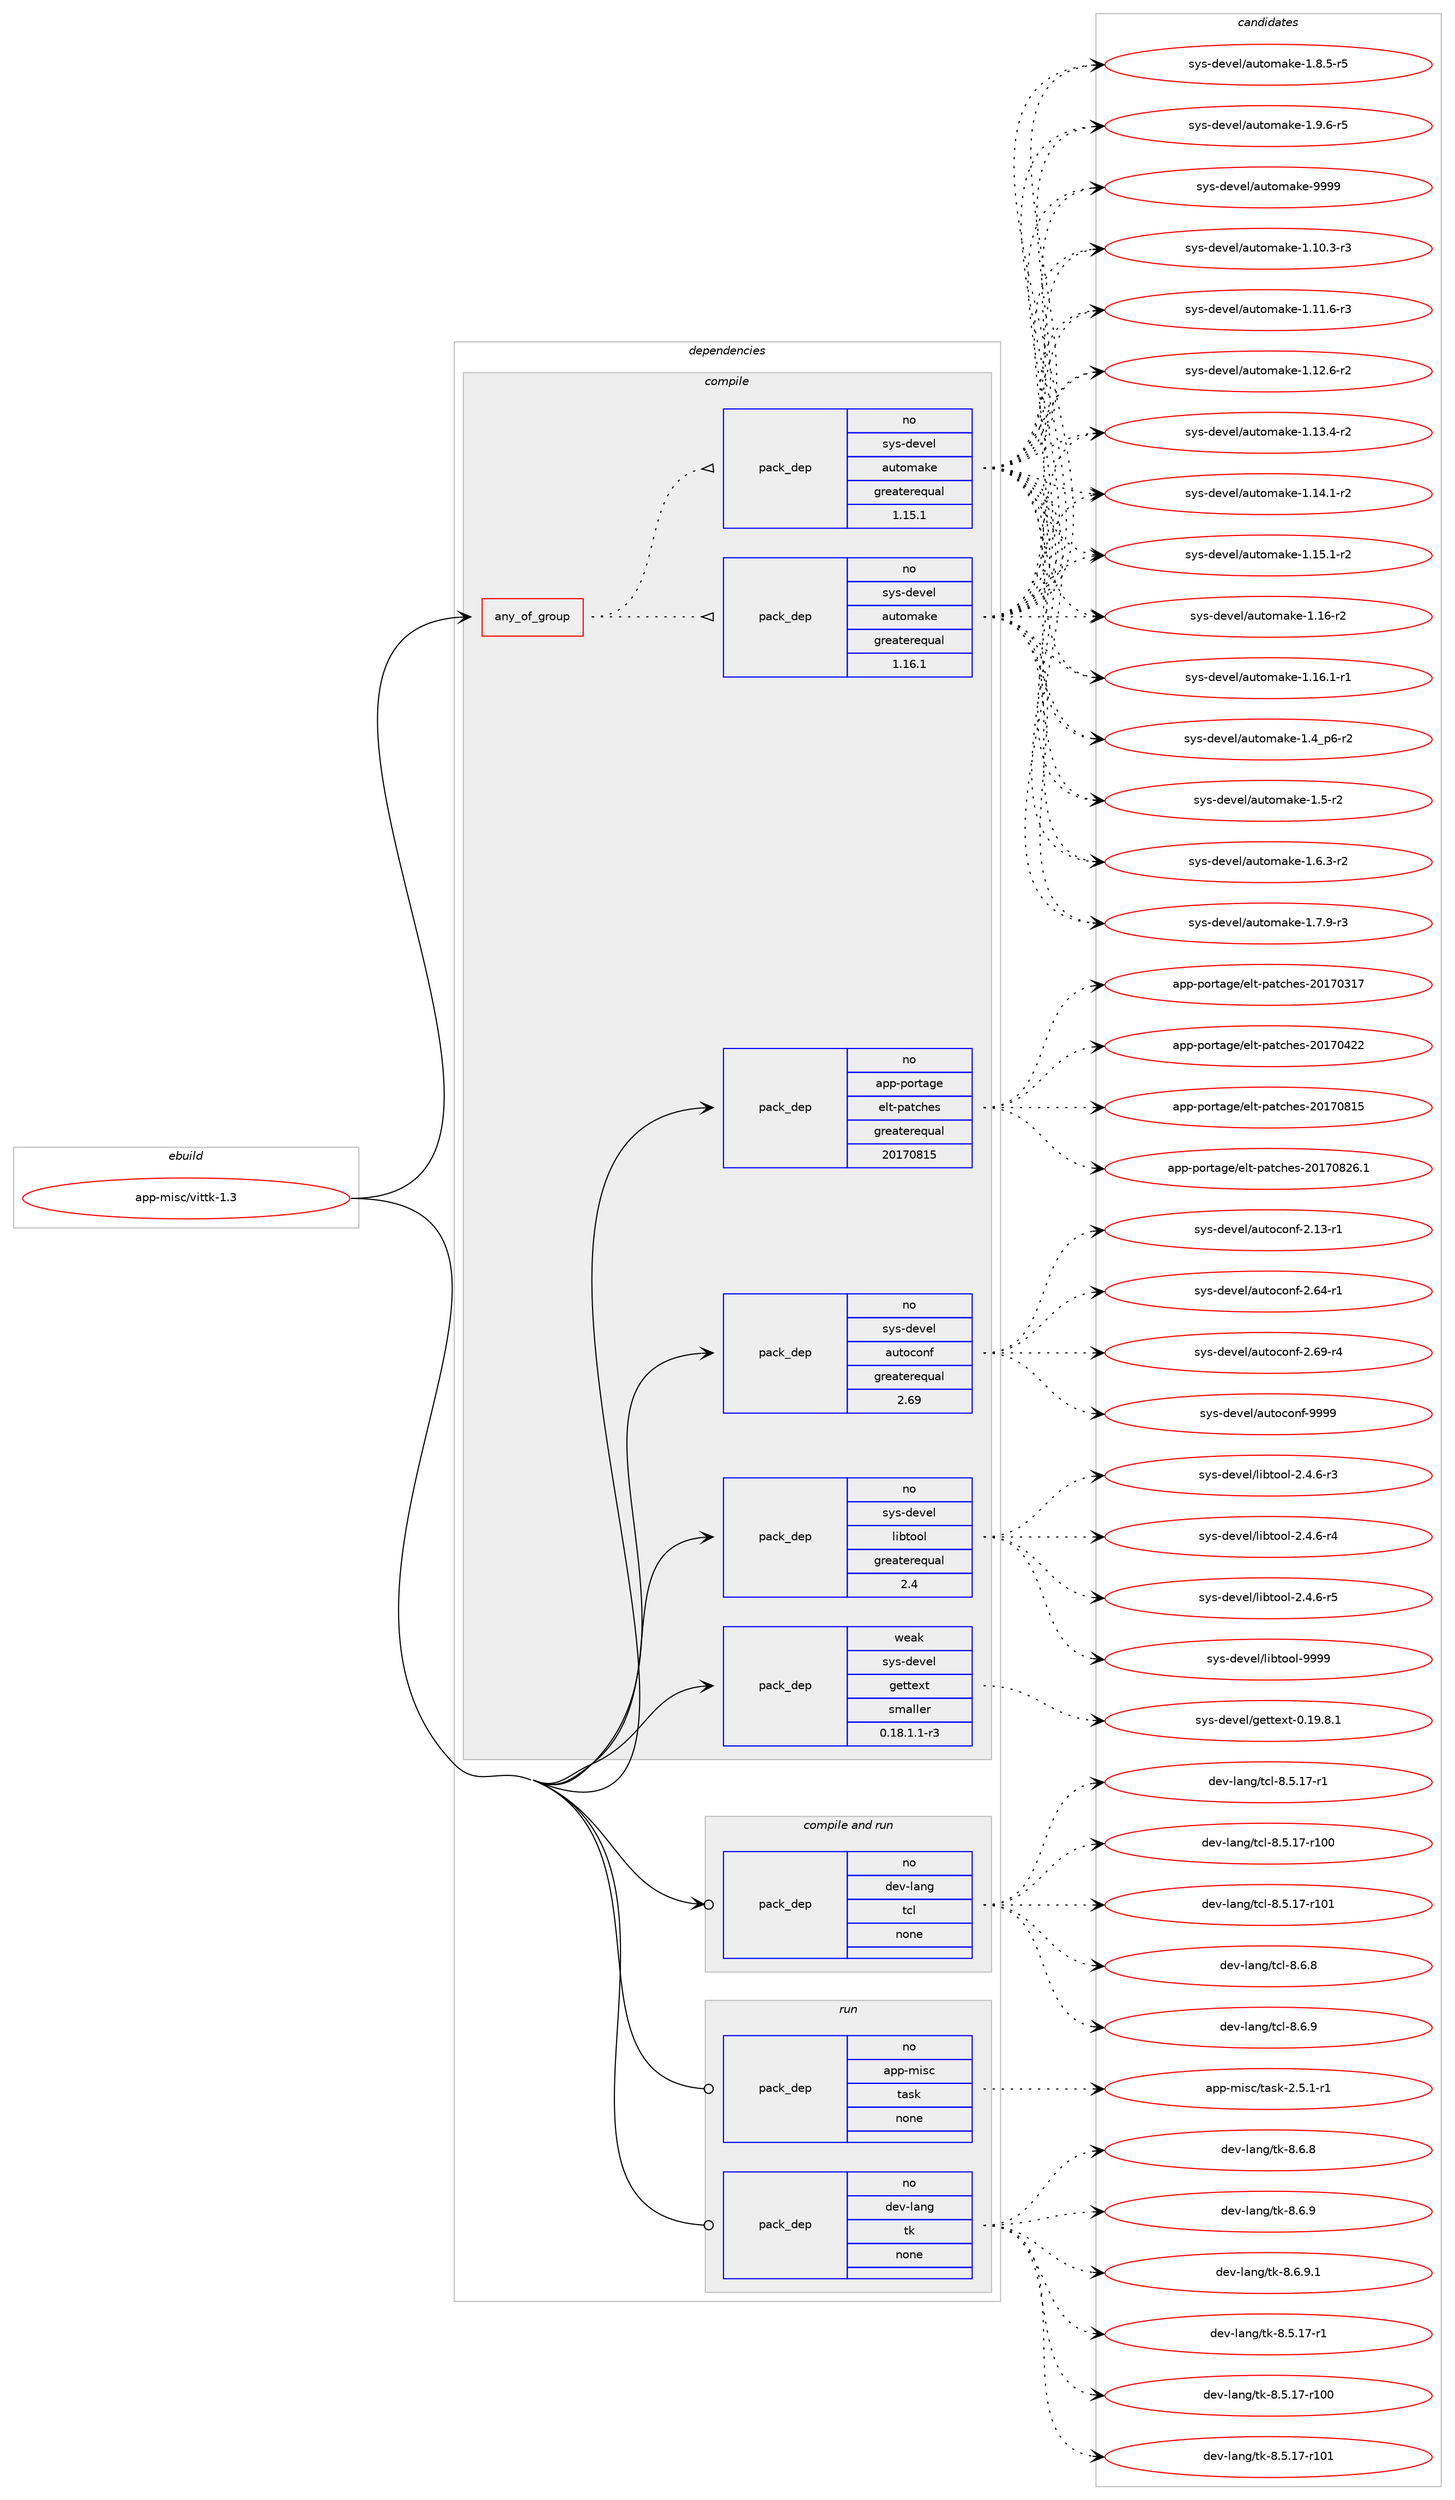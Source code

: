 digraph prolog {

# *************
# Graph options
# *************

newrank=true;
concentrate=true;
compound=true;
graph [rankdir=LR,fontname=Helvetica,fontsize=10,ranksep=1.5];#, ranksep=2.5, nodesep=0.2];
edge  [arrowhead=vee];
node  [fontname=Helvetica,fontsize=10];

# **********
# The ebuild
# **********

subgraph cluster_leftcol {
color=gray;
rank=same;
label=<<i>ebuild</i>>;
id [label="app-misc/vittk-1.3", color=red, width=4, href="../app-misc/vittk-1.3.svg"];
}

# ****************
# The dependencies
# ****************

subgraph cluster_midcol {
color=gray;
label=<<i>dependencies</i>>;
subgraph cluster_compile {
fillcolor="#eeeeee";
style=filled;
label=<<i>compile</i>>;
subgraph any19747 {
dependency1301645 [label=<<TABLE BORDER="0" CELLBORDER="1" CELLSPACING="0" CELLPADDING="4"><TR><TD CELLPADDING="10">any_of_group</TD></TR></TABLE>>, shape=none, color=red];subgraph pack927376 {
dependency1301646 [label=<<TABLE BORDER="0" CELLBORDER="1" CELLSPACING="0" CELLPADDING="4" WIDTH="220"><TR><TD ROWSPAN="6" CELLPADDING="30">pack_dep</TD></TR><TR><TD WIDTH="110">no</TD></TR><TR><TD>sys-devel</TD></TR><TR><TD>automake</TD></TR><TR><TD>greaterequal</TD></TR><TR><TD>1.16.1</TD></TR></TABLE>>, shape=none, color=blue];
}
dependency1301645:e -> dependency1301646:w [weight=20,style="dotted",arrowhead="oinv"];
subgraph pack927377 {
dependency1301647 [label=<<TABLE BORDER="0" CELLBORDER="1" CELLSPACING="0" CELLPADDING="4" WIDTH="220"><TR><TD ROWSPAN="6" CELLPADDING="30">pack_dep</TD></TR><TR><TD WIDTH="110">no</TD></TR><TR><TD>sys-devel</TD></TR><TR><TD>automake</TD></TR><TR><TD>greaterequal</TD></TR><TR><TD>1.15.1</TD></TR></TABLE>>, shape=none, color=blue];
}
dependency1301645:e -> dependency1301647:w [weight=20,style="dotted",arrowhead="oinv"];
}
id:e -> dependency1301645:w [weight=20,style="solid",arrowhead="vee"];
subgraph pack927378 {
dependency1301648 [label=<<TABLE BORDER="0" CELLBORDER="1" CELLSPACING="0" CELLPADDING="4" WIDTH="220"><TR><TD ROWSPAN="6" CELLPADDING="30">pack_dep</TD></TR><TR><TD WIDTH="110">no</TD></TR><TR><TD>app-portage</TD></TR><TR><TD>elt-patches</TD></TR><TR><TD>greaterequal</TD></TR><TR><TD>20170815</TD></TR></TABLE>>, shape=none, color=blue];
}
id:e -> dependency1301648:w [weight=20,style="solid",arrowhead="vee"];
subgraph pack927379 {
dependency1301649 [label=<<TABLE BORDER="0" CELLBORDER="1" CELLSPACING="0" CELLPADDING="4" WIDTH="220"><TR><TD ROWSPAN="6" CELLPADDING="30">pack_dep</TD></TR><TR><TD WIDTH="110">no</TD></TR><TR><TD>sys-devel</TD></TR><TR><TD>autoconf</TD></TR><TR><TD>greaterequal</TD></TR><TR><TD>2.69</TD></TR></TABLE>>, shape=none, color=blue];
}
id:e -> dependency1301649:w [weight=20,style="solid",arrowhead="vee"];
subgraph pack927380 {
dependency1301650 [label=<<TABLE BORDER="0" CELLBORDER="1" CELLSPACING="0" CELLPADDING="4" WIDTH="220"><TR><TD ROWSPAN="6" CELLPADDING="30">pack_dep</TD></TR><TR><TD WIDTH="110">no</TD></TR><TR><TD>sys-devel</TD></TR><TR><TD>libtool</TD></TR><TR><TD>greaterequal</TD></TR><TR><TD>2.4</TD></TR></TABLE>>, shape=none, color=blue];
}
id:e -> dependency1301650:w [weight=20,style="solid",arrowhead="vee"];
subgraph pack927381 {
dependency1301651 [label=<<TABLE BORDER="0" CELLBORDER="1" CELLSPACING="0" CELLPADDING="4" WIDTH="220"><TR><TD ROWSPAN="6" CELLPADDING="30">pack_dep</TD></TR><TR><TD WIDTH="110">weak</TD></TR><TR><TD>sys-devel</TD></TR><TR><TD>gettext</TD></TR><TR><TD>smaller</TD></TR><TR><TD>0.18.1.1-r3</TD></TR></TABLE>>, shape=none, color=blue];
}
id:e -> dependency1301651:w [weight=20,style="solid",arrowhead="vee"];
}
subgraph cluster_compileandrun {
fillcolor="#eeeeee";
style=filled;
label=<<i>compile and run</i>>;
subgraph pack927382 {
dependency1301652 [label=<<TABLE BORDER="0" CELLBORDER="1" CELLSPACING="0" CELLPADDING="4" WIDTH="220"><TR><TD ROWSPAN="6" CELLPADDING="30">pack_dep</TD></TR><TR><TD WIDTH="110">no</TD></TR><TR><TD>dev-lang</TD></TR><TR><TD>tcl</TD></TR><TR><TD>none</TD></TR><TR><TD></TD></TR></TABLE>>, shape=none, color=blue];
}
id:e -> dependency1301652:w [weight=20,style="solid",arrowhead="odotvee"];
}
subgraph cluster_run {
fillcolor="#eeeeee";
style=filled;
label=<<i>run</i>>;
subgraph pack927383 {
dependency1301653 [label=<<TABLE BORDER="0" CELLBORDER="1" CELLSPACING="0" CELLPADDING="4" WIDTH="220"><TR><TD ROWSPAN="6" CELLPADDING="30">pack_dep</TD></TR><TR><TD WIDTH="110">no</TD></TR><TR><TD>app-misc</TD></TR><TR><TD>task</TD></TR><TR><TD>none</TD></TR><TR><TD></TD></TR></TABLE>>, shape=none, color=blue];
}
id:e -> dependency1301653:w [weight=20,style="solid",arrowhead="odot"];
subgraph pack927384 {
dependency1301654 [label=<<TABLE BORDER="0" CELLBORDER="1" CELLSPACING="0" CELLPADDING="4" WIDTH="220"><TR><TD ROWSPAN="6" CELLPADDING="30">pack_dep</TD></TR><TR><TD WIDTH="110">no</TD></TR><TR><TD>dev-lang</TD></TR><TR><TD>tk</TD></TR><TR><TD>none</TD></TR><TR><TD></TD></TR></TABLE>>, shape=none, color=blue];
}
id:e -> dependency1301654:w [weight=20,style="solid",arrowhead="odot"];
}
}

# **************
# The candidates
# **************

subgraph cluster_choices {
rank=same;
color=gray;
label=<<i>candidates</i>>;

subgraph choice927376 {
color=black;
nodesep=1;
choice11512111545100101118101108479711711611110997107101454946494846514511451 [label="sys-devel/automake-1.10.3-r3", color=red, width=4,href="../sys-devel/automake-1.10.3-r3.svg"];
choice11512111545100101118101108479711711611110997107101454946494946544511451 [label="sys-devel/automake-1.11.6-r3", color=red, width=4,href="../sys-devel/automake-1.11.6-r3.svg"];
choice11512111545100101118101108479711711611110997107101454946495046544511450 [label="sys-devel/automake-1.12.6-r2", color=red, width=4,href="../sys-devel/automake-1.12.6-r2.svg"];
choice11512111545100101118101108479711711611110997107101454946495146524511450 [label="sys-devel/automake-1.13.4-r2", color=red, width=4,href="../sys-devel/automake-1.13.4-r2.svg"];
choice11512111545100101118101108479711711611110997107101454946495246494511450 [label="sys-devel/automake-1.14.1-r2", color=red, width=4,href="../sys-devel/automake-1.14.1-r2.svg"];
choice11512111545100101118101108479711711611110997107101454946495346494511450 [label="sys-devel/automake-1.15.1-r2", color=red, width=4,href="../sys-devel/automake-1.15.1-r2.svg"];
choice1151211154510010111810110847971171161111099710710145494649544511450 [label="sys-devel/automake-1.16-r2", color=red, width=4,href="../sys-devel/automake-1.16-r2.svg"];
choice11512111545100101118101108479711711611110997107101454946495446494511449 [label="sys-devel/automake-1.16.1-r1", color=red, width=4,href="../sys-devel/automake-1.16.1-r1.svg"];
choice115121115451001011181011084797117116111109971071014549465295112544511450 [label="sys-devel/automake-1.4_p6-r2", color=red, width=4,href="../sys-devel/automake-1.4_p6-r2.svg"];
choice11512111545100101118101108479711711611110997107101454946534511450 [label="sys-devel/automake-1.5-r2", color=red, width=4,href="../sys-devel/automake-1.5-r2.svg"];
choice115121115451001011181011084797117116111109971071014549465446514511450 [label="sys-devel/automake-1.6.3-r2", color=red, width=4,href="../sys-devel/automake-1.6.3-r2.svg"];
choice115121115451001011181011084797117116111109971071014549465546574511451 [label="sys-devel/automake-1.7.9-r3", color=red, width=4,href="../sys-devel/automake-1.7.9-r3.svg"];
choice115121115451001011181011084797117116111109971071014549465646534511453 [label="sys-devel/automake-1.8.5-r5", color=red, width=4,href="../sys-devel/automake-1.8.5-r5.svg"];
choice115121115451001011181011084797117116111109971071014549465746544511453 [label="sys-devel/automake-1.9.6-r5", color=red, width=4,href="../sys-devel/automake-1.9.6-r5.svg"];
choice115121115451001011181011084797117116111109971071014557575757 [label="sys-devel/automake-9999", color=red, width=4,href="../sys-devel/automake-9999.svg"];
dependency1301646:e -> choice11512111545100101118101108479711711611110997107101454946494846514511451:w [style=dotted,weight="100"];
dependency1301646:e -> choice11512111545100101118101108479711711611110997107101454946494946544511451:w [style=dotted,weight="100"];
dependency1301646:e -> choice11512111545100101118101108479711711611110997107101454946495046544511450:w [style=dotted,weight="100"];
dependency1301646:e -> choice11512111545100101118101108479711711611110997107101454946495146524511450:w [style=dotted,weight="100"];
dependency1301646:e -> choice11512111545100101118101108479711711611110997107101454946495246494511450:w [style=dotted,weight="100"];
dependency1301646:e -> choice11512111545100101118101108479711711611110997107101454946495346494511450:w [style=dotted,weight="100"];
dependency1301646:e -> choice1151211154510010111810110847971171161111099710710145494649544511450:w [style=dotted,weight="100"];
dependency1301646:e -> choice11512111545100101118101108479711711611110997107101454946495446494511449:w [style=dotted,weight="100"];
dependency1301646:e -> choice115121115451001011181011084797117116111109971071014549465295112544511450:w [style=dotted,weight="100"];
dependency1301646:e -> choice11512111545100101118101108479711711611110997107101454946534511450:w [style=dotted,weight="100"];
dependency1301646:e -> choice115121115451001011181011084797117116111109971071014549465446514511450:w [style=dotted,weight="100"];
dependency1301646:e -> choice115121115451001011181011084797117116111109971071014549465546574511451:w [style=dotted,weight="100"];
dependency1301646:e -> choice115121115451001011181011084797117116111109971071014549465646534511453:w [style=dotted,weight="100"];
dependency1301646:e -> choice115121115451001011181011084797117116111109971071014549465746544511453:w [style=dotted,weight="100"];
dependency1301646:e -> choice115121115451001011181011084797117116111109971071014557575757:w [style=dotted,weight="100"];
}
subgraph choice927377 {
color=black;
nodesep=1;
choice11512111545100101118101108479711711611110997107101454946494846514511451 [label="sys-devel/automake-1.10.3-r3", color=red, width=4,href="../sys-devel/automake-1.10.3-r3.svg"];
choice11512111545100101118101108479711711611110997107101454946494946544511451 [label="sys-devel/automake-1.11.6-r3", color=red, width=4,href="../sys-devel/automake-1.11.6-r3.svg"];
choice11512111545100101118101108479711711611110997107101454946495046544511450 [label="sys-devel/automake-1.12.6-r2", color=red, width=4,href="../sys-devel/automake-1.12.6-r2.svg"];
choice11512111545100101118101108479711711611110997107101454946495146524511450 [label="sys-devel/automake-1.13.4-r2", color=red, width=4,href="../sys-devel/automake-1.13.4-r2.svg"];
choice11512111545100101118101108479711711611110997107101454946495246494511450 [label="sys-devel/automake-1.14.1-r2", color=red, width=4,href="../sys-devel/automake-1.14.1-r2.svg"];
choice11512111545100101118101108479711711611110997107101454946495346494511450 [label="sys-devel/automake-1.15.1-r2", color=red, width=4,href="../sys-devel/automake-1.15.1-r2.svg"];
choice1151211154510010111810110847971171161111099710710145494649544511450 [label="sys-devel/automake-1.16-r2", color=red, width=4,href="../sys-devel/automake-1.16-r2.svg"];
choice11512111545100101118101108479711711611110997107101454946495446494511449 [label="sys-devel/automake-1.16.1-r1", color=red, width=4,href="../sys-devel/automake-1.16.1-r1.svg"];
choice115121115451001011181011084797117116111109971071014549465295112544511450 [label="sys-devel/automake-1.4_p6-r2", color=red, width=4,href="../sys-devel/automake-1.4_p6-r2.svg"];
choice11512111545100101118101108479711711611110997107101454946534511450 [label="sys-devel/automake-1.5-r2", color=red, width=4,href="../sys-devel/automake-1.5-r2.svg"];
choice115121115451001011181011084797117116111109971071014549465446514511450 [label="sys-devel/automake-1.6.3-r2", color=red, width=4,href="../sys-devel/automake-1.6.3-r2.svg"];
choice115121115451001011181011084797117116111109971071014549465546574511451 [label="sys-devel/automake-1.7.9-r3", color=red, width=4,href="../sys-devel/automake-1.7.9-r3.svg"];
choice115121115451001011181011084797117116111109971071014549465646534511453 [label="sys-devel/automake-1.8.5-r5", color=red, width=4,href="../sys-devel/automake-1.8.5-r5.svg"];
choice115121115451001011181011084797117116111109971071014549465746544511453 [label="sys-devel/automake-1.9.6-r5", color=red, width=4,href="../sys-devel/automake-1.9.6-r5.svg"];
choice115121115451001011181011084797117116111109971071014557575757 [label="sys-devel/automake-9999", color=red, width=4,href="../sys-devel/automake-9999.svg"];
dependency1301647:e -> choice11512111545100101118101108479711711611110997107101454946494846514511451:w [style=dotted,weight="100"];
dependency1301647:e -> choice11512111545100101118101108479711711611110997107101454946494946544511451:w [style=dotted,weight="100"];
dependency1301647:e -> choice11512111545100101118101108479711711611110997107101454946495046544511450:w [style=dotted,weight="100"];
dependency1301647:e -> choice11512111545100101118101108479711711611110997107101454946495146524511450:w [style=dotted,weight="100"];
dependency1301647:e -> choice11512111545100101118101108479711711611110997107101454946495246494511450:w [style=dotted,weight="100"];
dependency1301647:e -> choice11512111545100101118101108479711711611110997107101454946495346494511450:w [style=dotted,weight="100"];
dependency1301647:e -> choice1151211154510010111810110847971171161111099710710145494649544511450:w [style=dotted,weight="100"];
dependency1301647:e -> choice11512111545100101118101108479711711611110997107101454946495446494511449:w [style=dotted,weight="100"];
dependency1301647:e -> choice115121115451001011181011084797117116111109971071014549465295112544511450:w [style=dotted,weight="100"];
dependency1301647:e -> choice11512111545100101118101108479711711611110997107101454946534511450:w [style=dotted,weight="100"];
dependency1301647:e -> choice115121115451001011181011084797117116111109971071014549465446514511450:w [style=dotted,weight="100"];
dependency1301647:e -> choice115121115451001011181011084797117116111109971071014549465546574511451:w [style=dotted,weight="100"];
dependency1301647:e -> choice115121115451001011181011084797117116111109971071014549465646534511453:w [style=dotted,weight="100"];
dependency1301647:e -> choice115121115451001011181011084797117116111109971071014549465746544511453:w [style=dotted,weight="100"];
dependency1301647:e -> choice115121115451001011181011084797117116111109971071014557575757:w [style=dotted,weight="100"];
}
subgraph choice927378 {
color=black;
nodesep=1;
choice97112112451121111141169710310147101108116451129711699104101115455048495548514955 [label="app-portage/elt-patches-20170317", color=red, width=4,href="../app-portage/elt-patches-20170317.svg"];
choice97112112451121111141169710310147101108116451129711699104101115455048495548525050 [label="app-portage/elt-patches-20170422", color=red, width=4,href="../app-portage/elt-patches-20170422.svg"];
choice97112112451121111141169710310147101108116451129711699104101115455048495548564953 [label="app-portage/elt-patches-20170815", color=red, width=4,href="../app-portage/elt-patches-20170815.svg"];
choice971121124511211111411697103101471011081164511297116991041011154550484955485650544649 [label="app-portage/elt-patches-20170826.1", color=red, width=4,href="../app-portage/elt-patches-20170826.1.svg"];
dependency1301648:e -> choice97112112451121111141169710310147101108116451129711699104101115455048495548514955:w [style=dotted,weight="100"];
dependency1301648:e -> choice97112112451121111141169710310147101108116451129711699104101115455048495548525050:w [style=dotted,weight="100"];
dependency1301648:e -> choice97112112451121111141169710310147101108116451129711699104101115455048495548564953:w [style=dotted,weight="100"];
dependency1301648:e -> choice971121124511211111411697103101471011081164511297116991041011154550484955485650544649:w [style=dotted,weight="100"];
}
subgraph choice927379 {
color=black;
nodesep=1;
choice1151211154510010111810110847971171161119911111010245504649514511449 [label="sys-devel/autoconf-2.13-r1", color=red, width=4,href="../sys-devel/autoconf-2.13-r1.svg"];
choice1151211154510010111810110847971171161119911111010245504654524511449 [label="sys-devel/autoconf-2.64-r1", color=red, width=4,href="../sys-devel/autoconf-2.64-r1.svg"];
choice1151211154510010111810110847971171161119911111010245504654574511452 [label="sys-devel/autoconf-2.69-r4", color=red, width=4,href="../sys-devel/autoconf-2.69-r4.svg"];
choice115121115451001011181011084797117116111991111101024557575757 [label="sys-devel/autoconf-9999", color=red, width=4,href="../sys-devel/autoconf-9999.svg"];
dependency1301649:e -> choice1151211154510010111810110847971171161119911111010245504649514511449:w [style=dotted,weight="100"];
dependency1301649:e -> choice1151211154510010111810110847971171161119911111010245504654524511449:w [style=dotted,weight="100"];
dependency1301649:e -> choice1151211154510010111810110847971171161119911111010245504654574511452:w [style=dotted,weight="100"];
dependency1301649:e -> choice115121115451001011181011084797117116111991111101024557575757:w [style=dotted,weight="100"];
}
subgraph choice927380 {
color=black;
nodesep=1;
choice1151211154510010111810110847108105981161111111084550465246544511451 [label="sys-devel/libtool-2.4.6-r3", color=red, width=4,href="../sys-devel/libtool-2.4.6-r3.svg"];
choice1151211154510010111810110847108105981161111111084550465246544511452 [label="sys-devel/libtool-2.4.6-r4", color=red, width=4,href="../sys-devel/libtool-2.4.6-r4.svg"];
choice1151211154510010111810110847108105981161111111084550465246544511453 [label="sys-devel/libtool-2.4.6-r5", color=red, width=4,href="../sys-devel/libtool-2.4.6-r5.svg"];
choice1151211154510010111810110847108105981161111111084557575757 [label="sys-devel/libtool-9999", color=red, width=4,href="../sys-devel/libtool-9999.svg"];
dependency1301650:e -> choice1151211154510010111810110847108105981161111111084550465246544511451:w [style=dotted,weight="100"];
dependency1301650:e -> choice1151211154510010111810110847108105981161111111084550465246544511452:w [style=dotted,weight="100"];
dependency1301650:e -> choice1151211154510010111810110847108105981161111111084550465246544511453:w [style=dotted,weight="100"];
dependency1301650:e -> choice1151211154510010111810110847108105981161111111084557575757:w [style=dotted,weight="100"];
}
subgraph choice927381 {
color=black;
nodesep=1;
choice1151211154510010111810110847103101116116101120116454846495746564649 [label="sys-devel/gettext-0.19.8.1", color=red, width=4,href="../sys-devel/gettext-0.19.8.1.svg"];
dependency1301651:e -> choice1151211154510010111810110847103101116116101120116454846495746564649:w [style=dotted,weight="100"];
}
subgraph choice927382 {
color=black;
nodesep=1;
choice10010111845108971101034711699108455646534649554511449 [label="dev-lang/tcl-8.5.17-r1", color=red, width=4,href="../dev-lang/tcl-8.5.17-r1.svg"];
choice100101118451089711010347116991084556465346495545114494848 [label="dev-lang/tcl-8.5.17-r100", color=red, width=4,href="../dev-lang/tcl-8.5.17-r100.svg"];
choice100101118451089711010347116991084556465346495545114494849 [label="dev-lang/tcl-8.5.17-r101", color=red, width=4,href="../dev-lang/tcl-8.5.17-r101.svg"];
choice10010111845108971101034711699108455646544656 [label="dev-lang/tcl-8.6.8", color=red, width=4,href="../dev-lang/tcl-8.6.8.svg"];
choice10010111845108971101034711699108455646544657 [label="dev-lang/tcl-8.6.9", color=red, width=4,href="../dev-lang/tcl-8.6.9.svg"];
dependency1301652:e -> choice10010111845108971101034711699108455646534649554511449:w [style=dotted,weight="100"];
dependency1301652:e -> choice100101118451089711010347116991084556465346495545114494848:w [style=dotted,weight="100"];
dependency1301652:e -> choice100101118451089711010347116991084556465346495545114494849:w [style=dotted,weight="100"];
dependency1301652:e -> choice10010111845108971101034711699108455646544656:w [style=dotted,weight="100"];
dependency1301652:e -> choice10010111845108971101034711699108455646544657:w [style=dotted,weight="100"];
}
subgraph choice927383 {
color=black;
nodesep=1;
choice97112112451091051159947116971151074550465346494511449 [label="app-misc/task-2.5.1-r1", color=red, width=4,href="../app-misc/task-2.5.1-r1.svg"];
dependency1301653:e -> choice97112112451091051159947116971151074550465346494511449:w [style=dotted,weight="100"];
}
subgraph choice927384 {
color=black;
nodesep=1;
choice100101118451089711010347116107455646534649554511449 [label="dev-lang/tk-8.5.17-r1", color=red, width=4,href="../dev-lang/tk-8.5.17-r1.svg"];
choice1001011184510897110103471161074556465346495545114494848 [label="dev-lang/tk-8.5.17-r100", color=red, width=4,href="../dev-lang/tk-8.5.17-r100.svg"];
choice1001011184510897110103471161074556465346495545114494849 [label="dev-lang/tk-8.5.17-r101", color=red, width=4,href="../dev-lang/tk-8.5.17-r101.svg"];
choice100101118451089711010347116107455646544656 [label="dev-lang/tk-8.6.8", color=red, width=4,href="../dev-lang/tk-8.6.8.svg"];
choice100101118451089711010347116107455646544657 [label="dev-lang/tk-8.6.9", color=red, width=4,href="../dev-lang/tk-8.6.9.svg"];
choice1001011184510897110103471161074556465446574649 [label="dev-lang/tk-8.6.9.1", color=red, width=4,href="../dev-lang/tk-8.6.9.1.svg"];
dependency1301654:e -> choice100101118451089711010347116107455646534649554511449:w [style=dotted,weight="100"];
dependency1301654:e -> choice1001011184510897110103471161074556465346495545114494848:w [style=dotted,weight="100"];
dependency1301654:e -> choice1001011184510897110103471161074556465346495545114494849:w [style=dotted,weight="100"];
dependency1301654:e -> choice100101118451089711010347116107455646544656:w [style=dotted,weight="100"];
dependency1301654:e -> choice100101118451089711010347116107455646544657:w [style=dotted,weight="100"];
dependency1301654:e -> choice1001011184510897110103471161074556465446574649:w [style=dotted,weight="100"];
}
}

}
